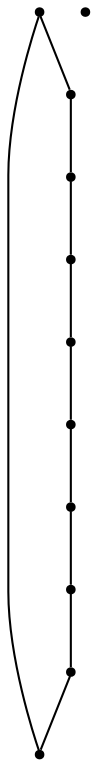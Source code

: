 graph {
  node [shape=point,comment="{\"directed\":false,\"doi\":\"10.1007/978-3-540-77537-9_36\",\"figure\":\"3\"}"]

  v0 [pos="1565.0528524709302,1759.3660181218925"]
  v1 [pos="1506.8752725290697,1747.766032363429"]
  v2 [pos="1448.8603561046511,1737.3076583399916"]
  v3 [pos="1404.0854106104653,1963.274302627101"]
  v4 [pos="1390.682903343023,1725.7076725815277"]
  v5 [pos="1332.6720566860463,1716.5576125636244"]
  v6 [pos="1274.4946039244187,1708.5534876043143"]
  v7 [pos="1216.4795603197674,1694.8284611557465"]
  v8 [pos="1158.3021075581396,1683.228475397283"]
  v9 [pos="1100.2913880813953,1673.5867009018402"]
  v10 [pos="1042.1138717296512,1667.2159021550956"]

  v10 -- v0 [id="-8",pos="1042.1138717296512,1667.2159021550956 1042.1105014534883,2053.6251530502777 1042.1105014534883,2053.6251530502777 1042.1105014534883,2053.6251530502777 1565.0494186046512,2053.6251530502777 1565.0494186046512,2053.6251530502777 1565.0494186046512,2053.6251530502777 1565.0528524709302,1759.3660181218925 1565.0528524709302,1759.3660181218925 1565.0528524709302,1759.3660181218925"]
  v1 -- v0 [id="-12",pos="1506.8752725290697,1747.766032363429 1565.0528524709302,1759.3660181218925 1565.0528524709302,1759.3660181218925 1565.0528524709302,1759.3660181218925"]
  v2 -- v1 [id="-14",pos="1448.8603561046511,1737.3076583399916 1506.8752725290697,1747.766032363429 1506.8752725290697,1747.766032363429 1506.8752725290697,1747.766032363429"]
  v4 -- v2 [id="-16",pos="1390.682903343023,1725.7076725815277 1448.8603561046511,1737.3076583399916 1448.8603561046511,1737.3076583399916 1448.8603561046511,1737.3076583399916"]
  v10 -- v9 [id="-19",pos="1042.1138717296512,1667.2159021550956 1100.2913880813953,1673.5867009018402 1100.2913880813953,1673.5867009018402 1100.2913880813953,1673.5867009018402"]
  v5 -- v4 [id="-24",pos="1332.6720566860463,1716.5576125636244 1390.682903343023,1725.7076725815277 1390.682903343023,1725.7076725815277 1390.682903343023,1725.7076725815277"]
  v6 -- v5 [id="-26",pos="1274.4946039244187,1708.5534876043143 1332.6720566860463,1716.5576125636244 1332.6720566860463,1716.5576125636244 1332.6720566860463,1716.5576125636244"]
  v7 -- v6 [id="-27",pos="1216.4795603197674,1694.8284611557465 1274.4946039244187,1708.5534876043143 1274.4946039244187,1708.5534876043143 1274.4946039244187,1708.5534876043143"]
  v9 -- v8 [id="-29",pos="1100.2913880813953,1673.5867009018402 1158.3021075581396,1683.228475397283 1158.3021075581396,1683.228475397283 1158.3021075581396,1683.228475397283"]
  v8 -- v7 [id="-33",pos="1158.3021075581396,1683.228475397283 1216.4795603197674,1694.8284611557465 1216.4795603197674,1694.8284611557465 1216.4795603197674,1694.8284611557465"]
}